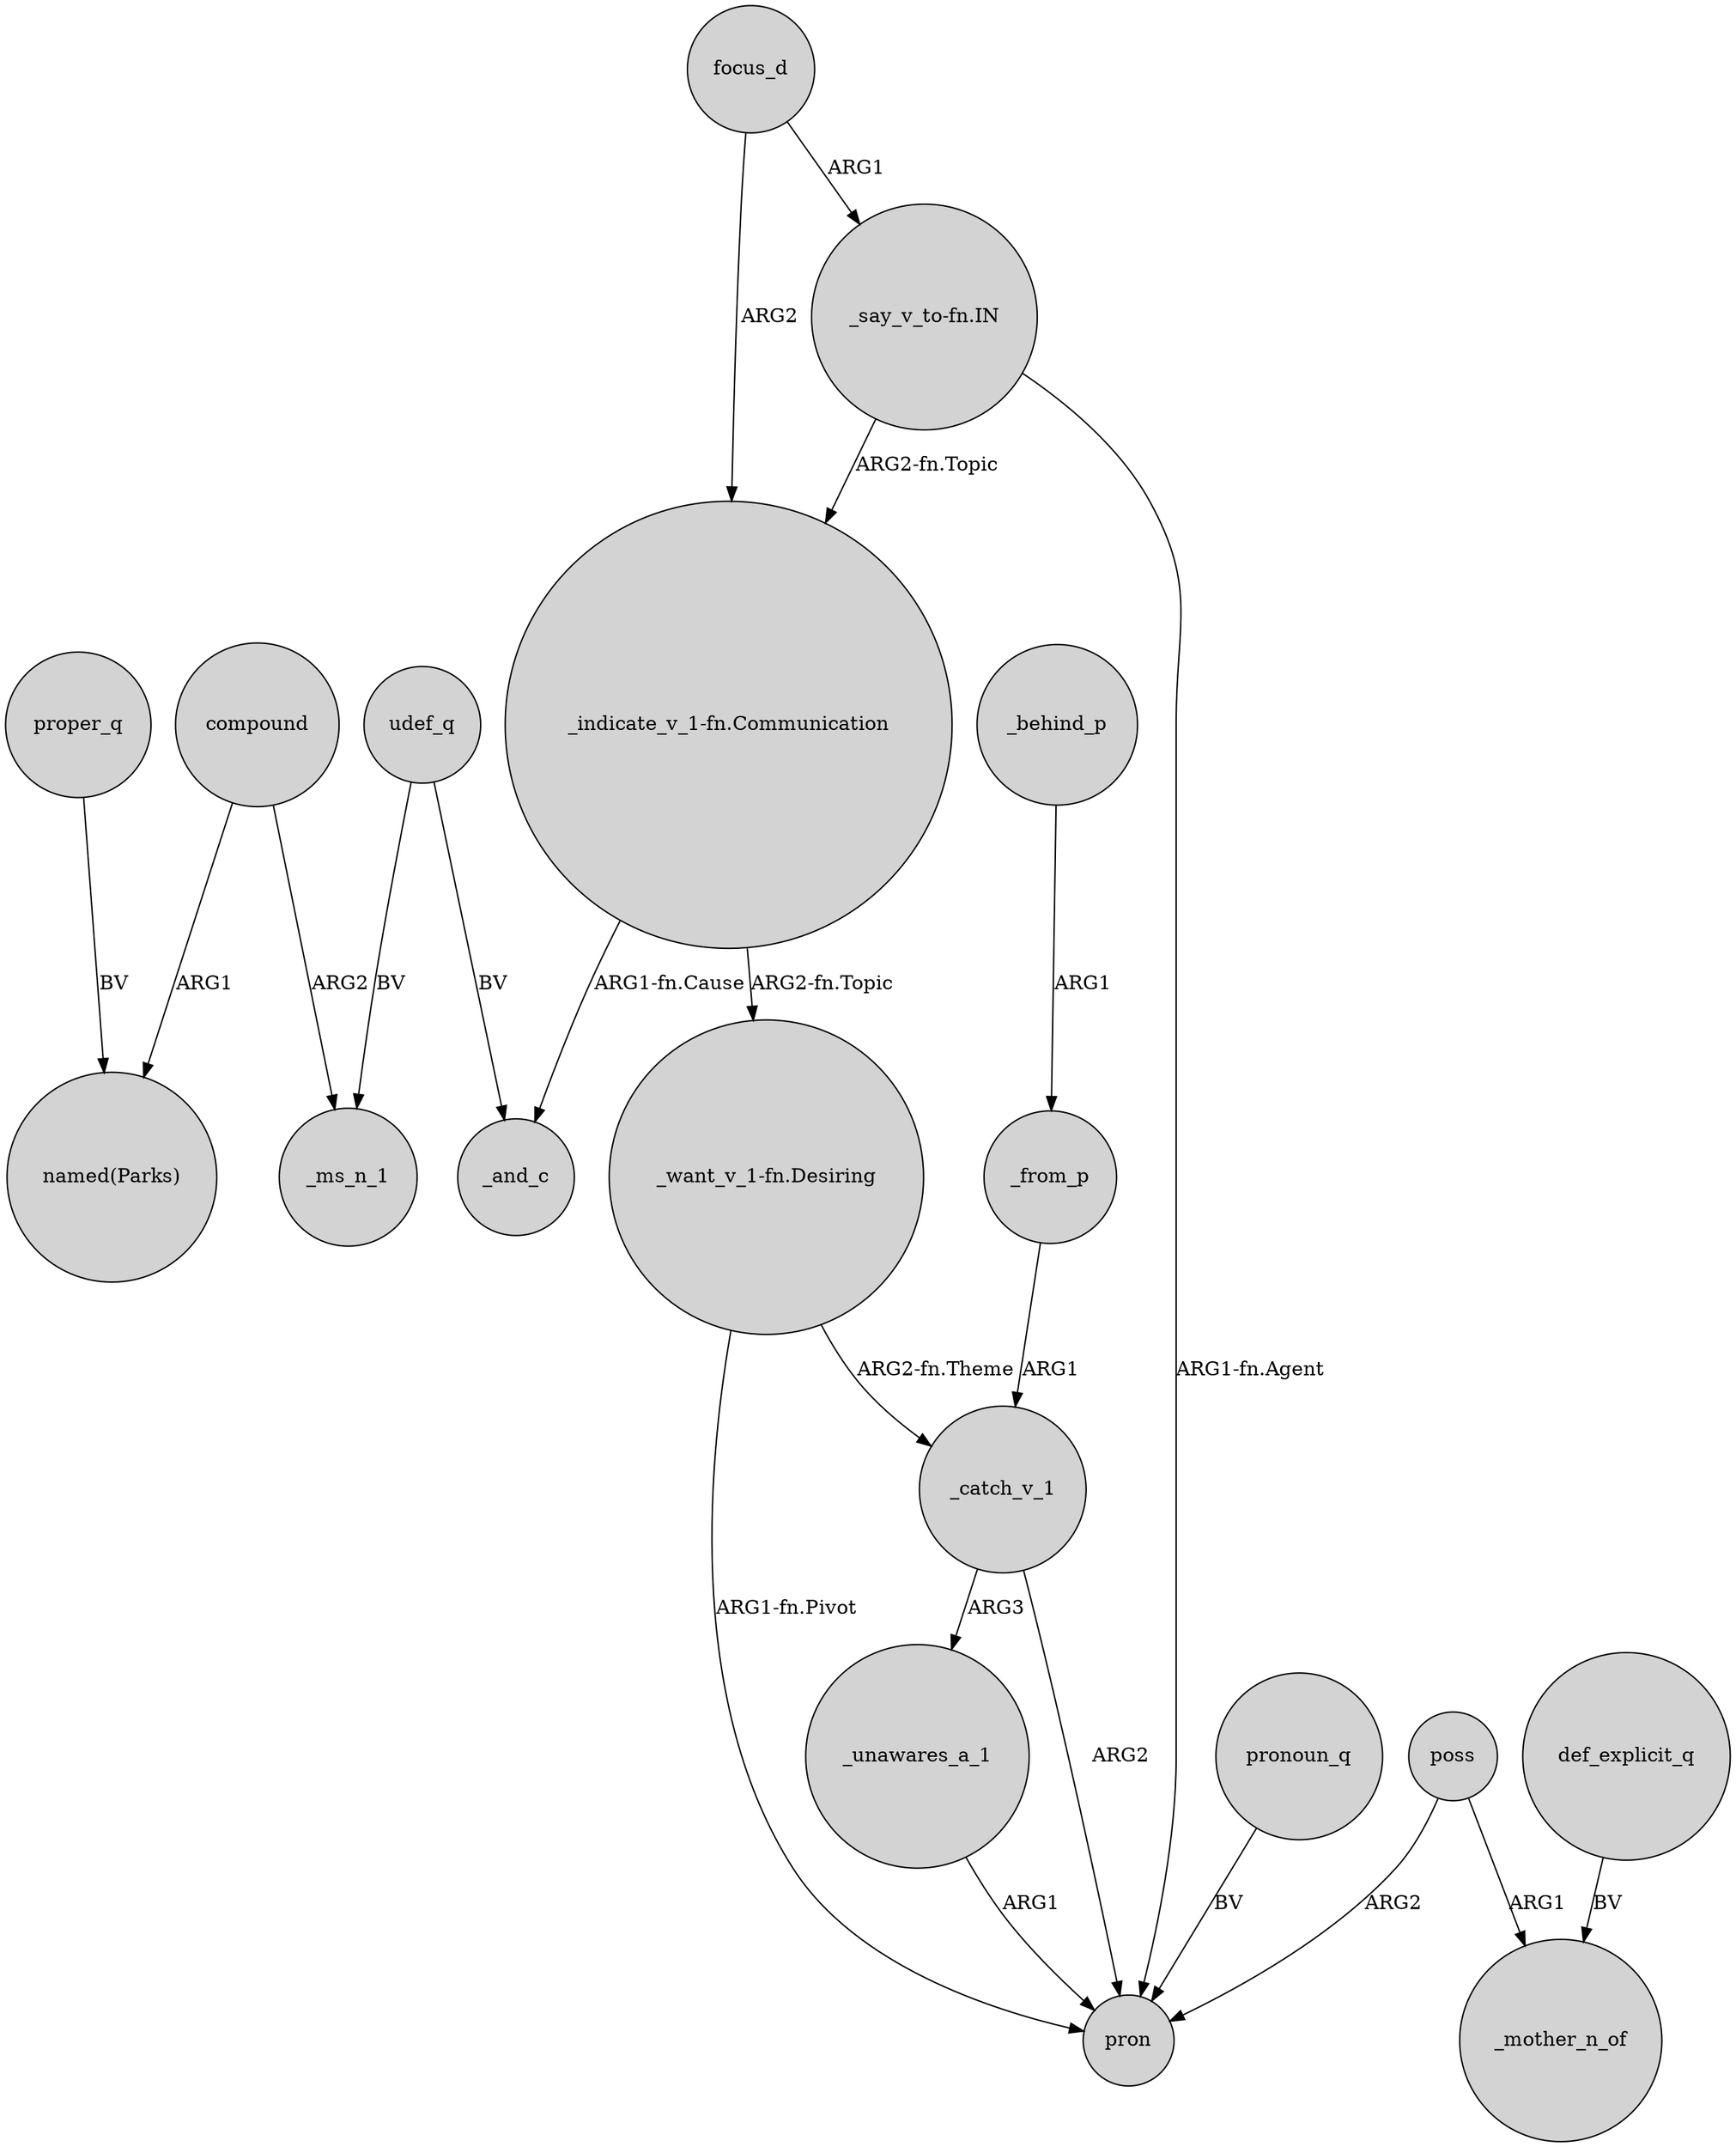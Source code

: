digraph {
	node [shape=circle style=filled]
	proper_q -> "named(Parks)" [label=BV]
	poss -> pron [label=ARG2]
	_catch_v_1 -> pron [label=ARG2]
	"_indicate_v_1-fn.Communication" -> _and_c [label="ARG1-fn.Cause"]
	def_explicit_q -> _mother_n_of [label=BV]
	focus_d -> "_indicate_v_1-fn.Communication" [label=ARG2]
	"_indicate_v_1-fn.Communication" -> "_want_v_1-fn.Desiring" [label="ARG2-fn.Topic"]
	"_want_v_1-fn.Desiring" -> pron [label="ARG1-fn.Pivot"]
	compound -> _ms_n_1 [label=ARG2]
	"_say_v_to-fn.IN" -> "_indicate_v_1-fn.Communication" [label="ARG2-fn.Topic"]
	"_want_v_1-fn.Desiring" -> _catch_v_1 [label="ARG2-fn.Theme"]
	_catch_v_1 -> _unawares_a_1 [label=ARG3]
	pronoun_q -> pron [label=BV]
	udef_q -> _ms_n_1 [label=BV]
	_behind_p -> _from_p [label=ARG1]
	poss -> _mother_n_of [label=ARG1]
	_unawares_a_1 -> pron [label=ARG1]
	_from_p -> _catch_v_1 [label=ARG1]
	"_say_v_to-fn.IN" -> pron [label="ARG1-fn.Agent"]
	compound -> "named(Parks)" [label=ARG1]
	udef_q -> _and_c [label=BV]
	focus_d -> "_say_v_to-fn.IN" [label=ARG1]
}
